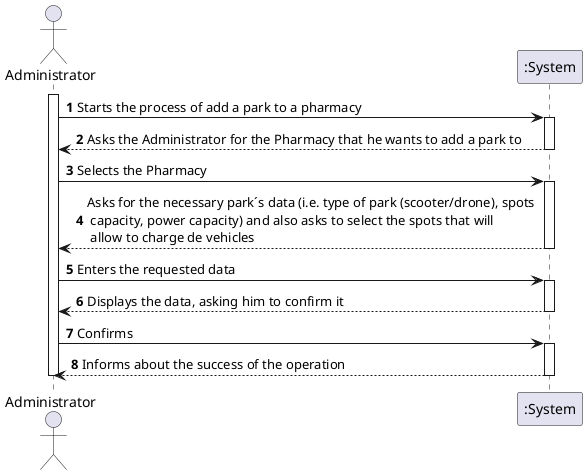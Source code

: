 @startuml
autonumber
actor "Administrator" as ADM

activate ADM
ADM -> ":System" : Starts the process of add a park to a pharmacy
activate ":System"
":System" --> ADM : Asks the Administrator for the Pharmacy that he wants to add a park to
deactivate ":System"

ADM -> ":System" : Selects the Pharmacy
activate ":System"
":System" --> ADM : Asks for the necessary park´s data (i.e. type of park (scooter/drone), spots \n capacity, power capacity) and also asks to select the spots that will \n allow to charge de vehicles
deactivate ":System"

ADM -> ":System" : Enters the requested data
activate ":System"
":System" --> ADM : Displays the data, asking him to confirm it
deactivate ":System"

ADM -> ":System" :  Confirms
activate ":System"
":System" --> ADM :  Informs about the success of the operation
deactivate ":System"

deactivate ADM

@enduml
